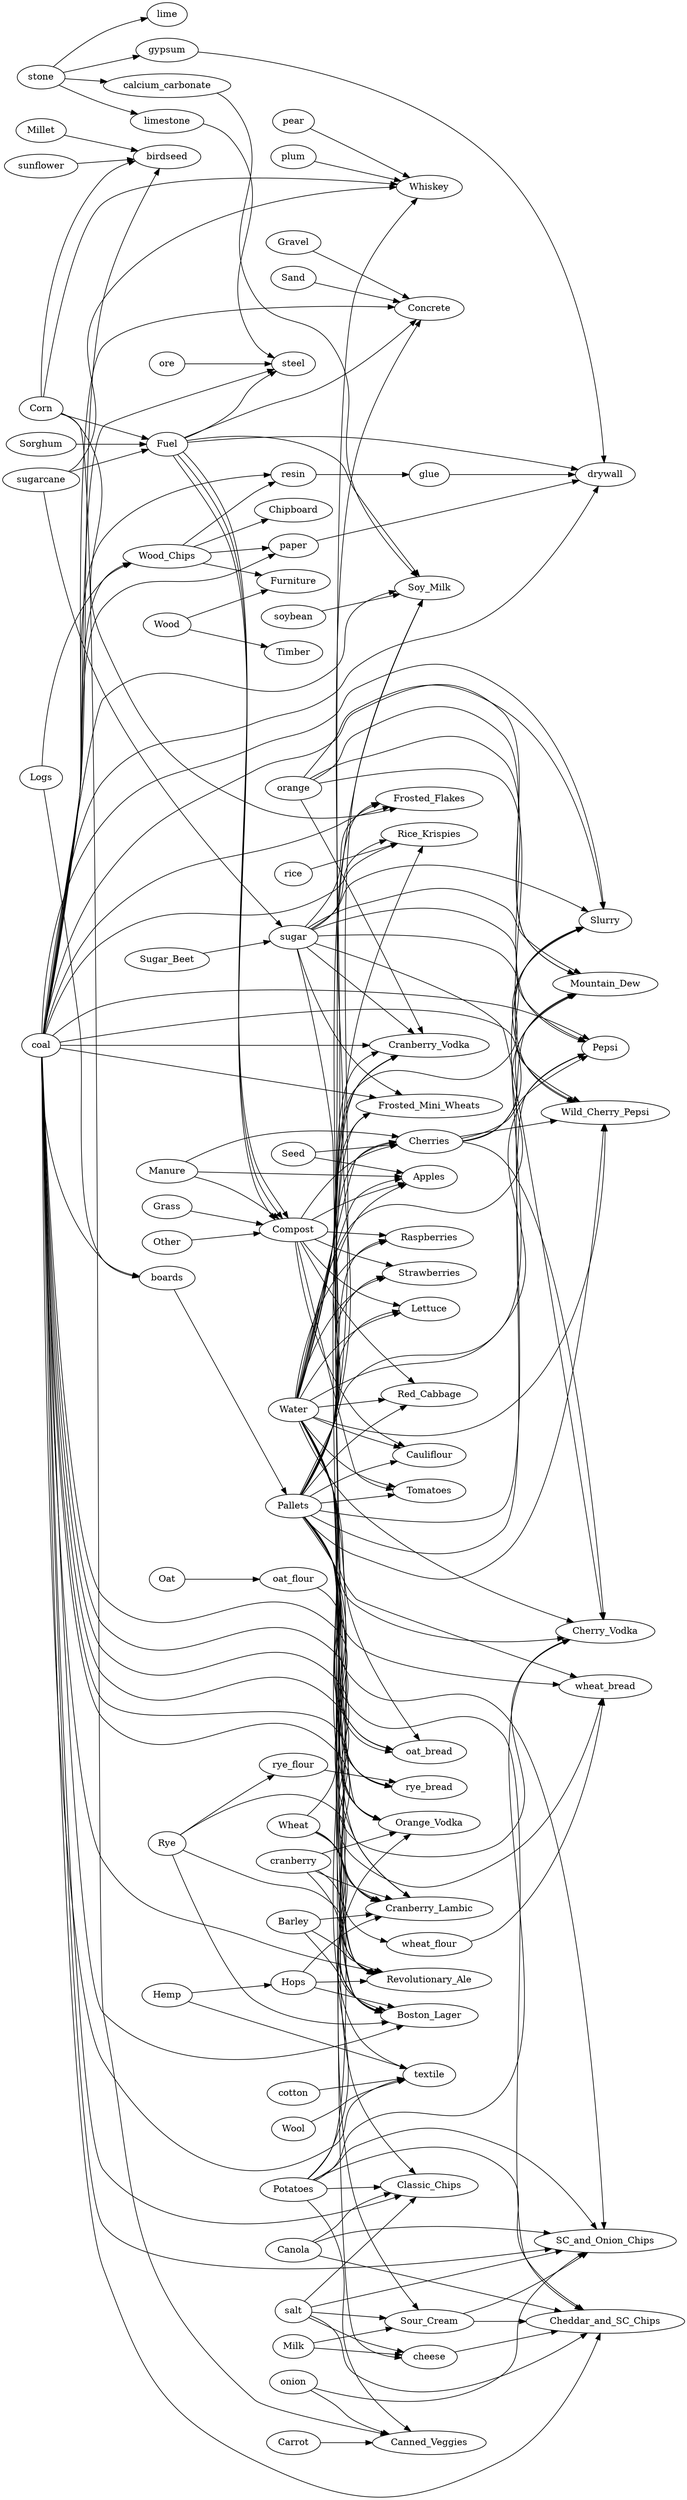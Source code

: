digraph pv {
    rankdir=LR;

    // Orchards
    Seed        -> Apples
    Water       -> Apples
    Manure      -> Apples
    Compost     -> Apples
    Pallets     -> Apples

    Seed        -> Cherries
    Water       -> Cherries
    Manure      -> Cherries
    Compost     -> Cherries
    Pallets     -> Cherries

    // Greenhouses
    Water       -> Lettuce
    Compost     -> Lettuce
    Pallets     -> Lettuce

    Water       -> Tomatoes
    Compost     -> Tomatoes
    Pallets     -> Tomatoes

    Water       -> Cauliflour
    Compost     -> Cauliflour
    Pallets     -> Cauliflour

    Water       -> Red_Cabbage
    Compost     -> Red_Cabbage
    Pallets     -> Red_Cabbage

    Water       -> Strawberries
    Compost     -> Strawberries
    Pallets     -> Strawberries

    Water       -> Raspberries
    Compost     -> Raspberries
    Pallets     -> Raspberries

    // Compost Place
    Manure      -> Compost
    Fuel        -> Compost

    Grass       -> Compost
    Fuel        -> Compost

    Other       -> Compost
    Fuel        -> Compost

    // Pallet Place
    boards -> Pallets

    // Blackcap Birdseed
    Millet      -> birdseed
    sunflower   -> birdseed
    Corn        -> birdseed
    coal        -> birdseed

    // Grain Mill
    Wheat   -> wheat_flour
    Rye     -> rye_flour
    Oat     -> oat_flour

    // Sugar Refinery
    Sugar_Beet  -> sugar
    sugarcane   -> sugar

    // Hops and Props
    Hemp        -> Hops

    // Pjevs Concrete
    Sand        -> Concrete
    Gravel      -> Concrete
    Water       -> Concrete
    Fuel        -> Concrete
    coal        -> Concrete

    // Heartland Bread
    coal        -> wheat_bread
    Water       -> wheat_bread
    Pallets     -> wheat_bread
    wheat_flour -> wheat_bread

    coal        -> oat_bread
    Water       -> oat_bread
    Pallets     -> oat_bread
    oat_flour   -> oat_bread

    coal        -> rye_bread
    Water       -> rye_bread
    Pallets     -> rye_bread
    rye_flour   -> rye_bread

    // Cogent Forest Products
    Wood_Chips  -> paper
    coal        -> paper

    Wood_Chips  -> resin
    coal        -> resin

    Logs        -> boards
    Logs        -> Wood_Chips
    coal        -> boards
    coal        -> Wood_Chips

    // Sam Adams
    coal        -> Boston_Lager
    Wheat       -> Boston_Lager
    Barley      -> Boston_Lager
    Hops        -> Boston_Lager
    cranberry   -> Boston_Lager
    Rye         -> Boston_Lager
    Water       -> Boston_Lager
    Pallets     -> Boston_Lager

    coal        -> Revolutionary_Ale
    Wheat       -> Revolutionary_Ale
    Barley      -> Revolutionary_Ale
    Hops        -> Revolutionary_Ale
    cranberry   -> Revolutionary_Ale
    Rye         -> Revolutionary_Ale
    Water       -> Revolutionary_Ale
    Pallets     -> Revolutionary_Ale

    coal        -> Cranberry_Lambic
    Wheat       -> Cranberry_Lambic
    Barley      -> Cranberry_Lambic
    Hops        -> Cranberry_Lambic
    cranberry   -> Cranberry_Lambic
    Rye         -> Cranberry_Lambic
    Water       -> Cranberry_Lambic
    Pallets     -> Cranberry_Lambic

    // Kellogs
    coal        -> Frosted_Mini_Wheats
    Wheat       -> Frosted_Mini_Wheats
    sugar       -> Frosted_Mini_Wheats
    Pallets     -> Frosted_Mini_Wheats

    coal        -> Frosted_Flakes
    Corn        -> Frosted_Flakes
    sugar       -> Frosted_Flakes
    Pallets     -> Frosted_Flakes

    coal        -> Rice_Krispies
    rice        -> Rice_Krispies
    sugar       -> Rice_Krispies
    Pallets     -> Rice_Krispies

    // Frito Lay
    coal        -> Classic_Chips
    Potatoes    -> Classic_Chips
    Canola      -> Classic_Chips
    salt        -> Classic_Chips
    Pallets     -> Classic_Chips

    coal        -> Cheddar_and_SC_Chips
    Potatoes    -> Cheddar_and_SC_Chips
    Canola      -> Cheddar_and_SC_Chips
    salt        -> Cheddar_and_SC_Chips
    cheese      -> Cheddar_and_SC_Chips
    Sour_Cream  -> Cheddar_and_SC_Chips
    Pallets     -> Cheddar_and_SC_Chips

    coal        -> SC_and_Onion_Chips
    Potatoes    -> SC_and_Onion_Chips
    Canola      -> SC_and_Onion_Chips
    onion       -> SC_and_Onion_Chips
    salt        -> SC_and_Onion_Chips
    Sour_Cream  -> SC_and_Onion_Chips
    Pallets     -> SC_and_Onion_Chips

    // National Gypsum
    coal        -> drywall
    glue        -> drywall
    paper       -> drywall
    gypsum      -> drywall
    Fuel        -> drywall

    // Pepsi
    coal        -> Pepsi
    sugar       -> Pepsi
    Cherries    -> Pepsi
    orange      -> Pepsi
    Water       -> Pepsi
    Pallets     -> Pepsi

    coal        -> Wild_Cherry_Pepsi
    sugar       -> Wild_Cherry_Pepsi
    Cherries    -> Wild_Cherry_Pepsi
    orange      -> Wild_Cherry_Pepsi
    Water       -> Wild_Cherry_Pepsi
    Pallets     -> Wild_Cherry_Pepsi

    coal        -> Mountain_Dew
    sugar       -> Mountain_Dew
    Cherries    -> Mountain_Dew
    orange      -> Mountain_Dew
    Water       -> Mountain_Dew
    Pallets     -> Mountain_Dew

    coal        -> Slurry
    sugar       -> Slurry
    Cherries    -> Slurry
    orange      -> Slurry
    Water       -> Slurry
    Pallets     -> Slurry

    // F.M. Textile
    cotton      -> textile
    Hemp        -> textile
    coal        -> textile
    Wool        -> textile
    Pallets     -> textile

    // User Glue
    resin       -> glue

    // Smirnoff
    coal        -> Cherry_Vodka
    Potatoes    -> Cherry_Vodka
    sugar       -> Cherry_Vodka
    Cherries    -> Cherry_Vodka
    Water       -> Cherry_Vodka
    Pallets     -> Cherry_Vodka

    coal        -> Orange_Vodka
    Potatoes    -> Orange_Vodka
    sugar       -> Orange_Vodka
    cranberry   -> Orange_Vodka
    Water       -> Orange_Vodka
    Pallets     -> Orange_Vodka

    coal        -> Cranberry_Vodka
    Potatoes    -> Cranberry_Vodka
    sugar       -> Cranberry_Vodka
    orange      -> Cranberry_Vodka
    Water       -> Cranberry_Vodka
    Pallets     -> Cranberry_Vodka

    // Silk Soymilk
    coal        -> Soy_Milk
    soybean     -> Soy_Milk
    calcium_carbonate -> Soy_Milk
    Water       -> Soy_Milk
    Fuel        -> Soy_Milk
    Pallets     -> Soy_Milk

    // Shell Fuel
    Sorghum     -> Fuel
    sugarcane   -> Fuel
    Corn        -> Fuel

    // Borden Dairy
    Milk        -> cheese
    Water       -> cheese
    salt        -> cheese

    Milk        -> Sour_Cream
    Water       -> Sour_Cream
    salt        -> Sour_Cream

    // Stone Processing
    stone       -> lime
    stone       -> limestone
    stone       -> calcium_carbonate
    stone       -> gypsum

    // Popcorn Suttons
    Water       -> Whiskey
    pear        -> Whiskey
    plum        -> Whiskey
    sugarcane   -> Whiskey
    Corn        -> Whiskey

    // Krystal Steel
    ore         -> steel
    limestone   -> steel
    coal        -> steel
    Fuel        -> steel

    // Furniture Factory
    Wood_Chips  -> Chipboard

    Wood        -> Timber

    Wood_Chips  -> Furniture
    Wood        -> Furniture

    // Delmonte
    Potatoes    -> Canned_Veggies
    Corn        -> Canned_Veggies
    onion       -> Canned_Veggies
    Carrot      -> Canned_Veggies
}

